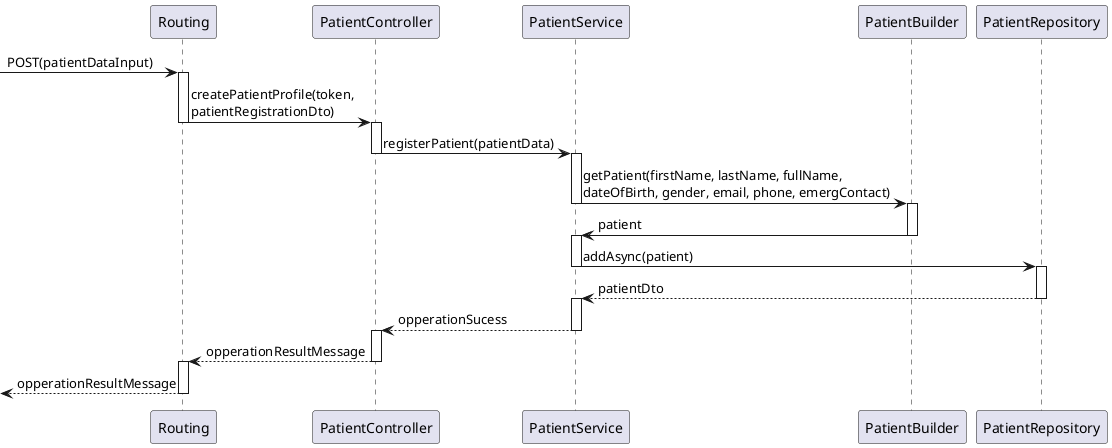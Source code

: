 @startuml

participant Routing 
participant PatientController
participant PatientService
participant PatientBuilder 
participant PatientRepository 

-> Routing : POST(patientDataInput)
activate Routing
Routing -> PatientController : createPatientProfile(token,\npatientRegistrationDto)
deactivate Routing
activate PatientController
    PatientController -> PatientService : registerPatient(patientData)
    deactivate PatientController
    activate PatientService
        PatientService -> PatientBuilder : getPatient(firstName, lastName, fullName,\ndateOfBirth, gender, email, phone, emergContact)
    deactivate PatientService
    activate PatientBuilder
        PatientBuilder -> PatientService : patient
    deactivate PatientBuilder
    activate PatientService
        PatientService -> PatientRepository : addAsync(patient)
    deactivate PatientService
    activate PatientRepository
        PatientRepository --> PatientService : patientDto
    deactivate PatientRepository
    activate PatientService
        PatientService --> PatientController : opperationSucess
    deactivate PatientService
activate PatientController
    Routing <-- PatientController : opperationResultMessage
deactivate PatientController
activate Routing
<-- Routing : opperationResultMessage
deactivate Routing

@enduml